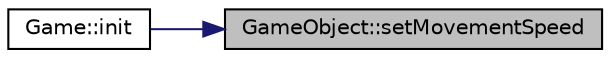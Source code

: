 digraph "GameObject::setMovementSpeed"
{
 // LATEX_PDF_SIZE
  edge [fontname="Helvetica",fontsize="10",labelfontname="Helvetica",labelfontsize="10"];
  node [fontname="Helvetica",fontsize="10",shape=record];
  rankdir="RL";
  Node1 [label="GameObject::setMovementSpeed",height=0.2,width=0.4,color="black", fillcolor="grey75", style="filled", fontcolor="black",tooltip="Set movement speed to game object."];
  Node1 -> Node2 [dir="back",color="midnightblue",fontsize="10",style="solid",fontname="Helvetica"];
  Node2 [label="Game::init",height=0.2,width=0.4,color="black", fillcolor="white", style="filled",URL="$class_game.html#a9e617a7d8091060d9c35db140a9e381c",tooltip="Initialize the Game."];
}
